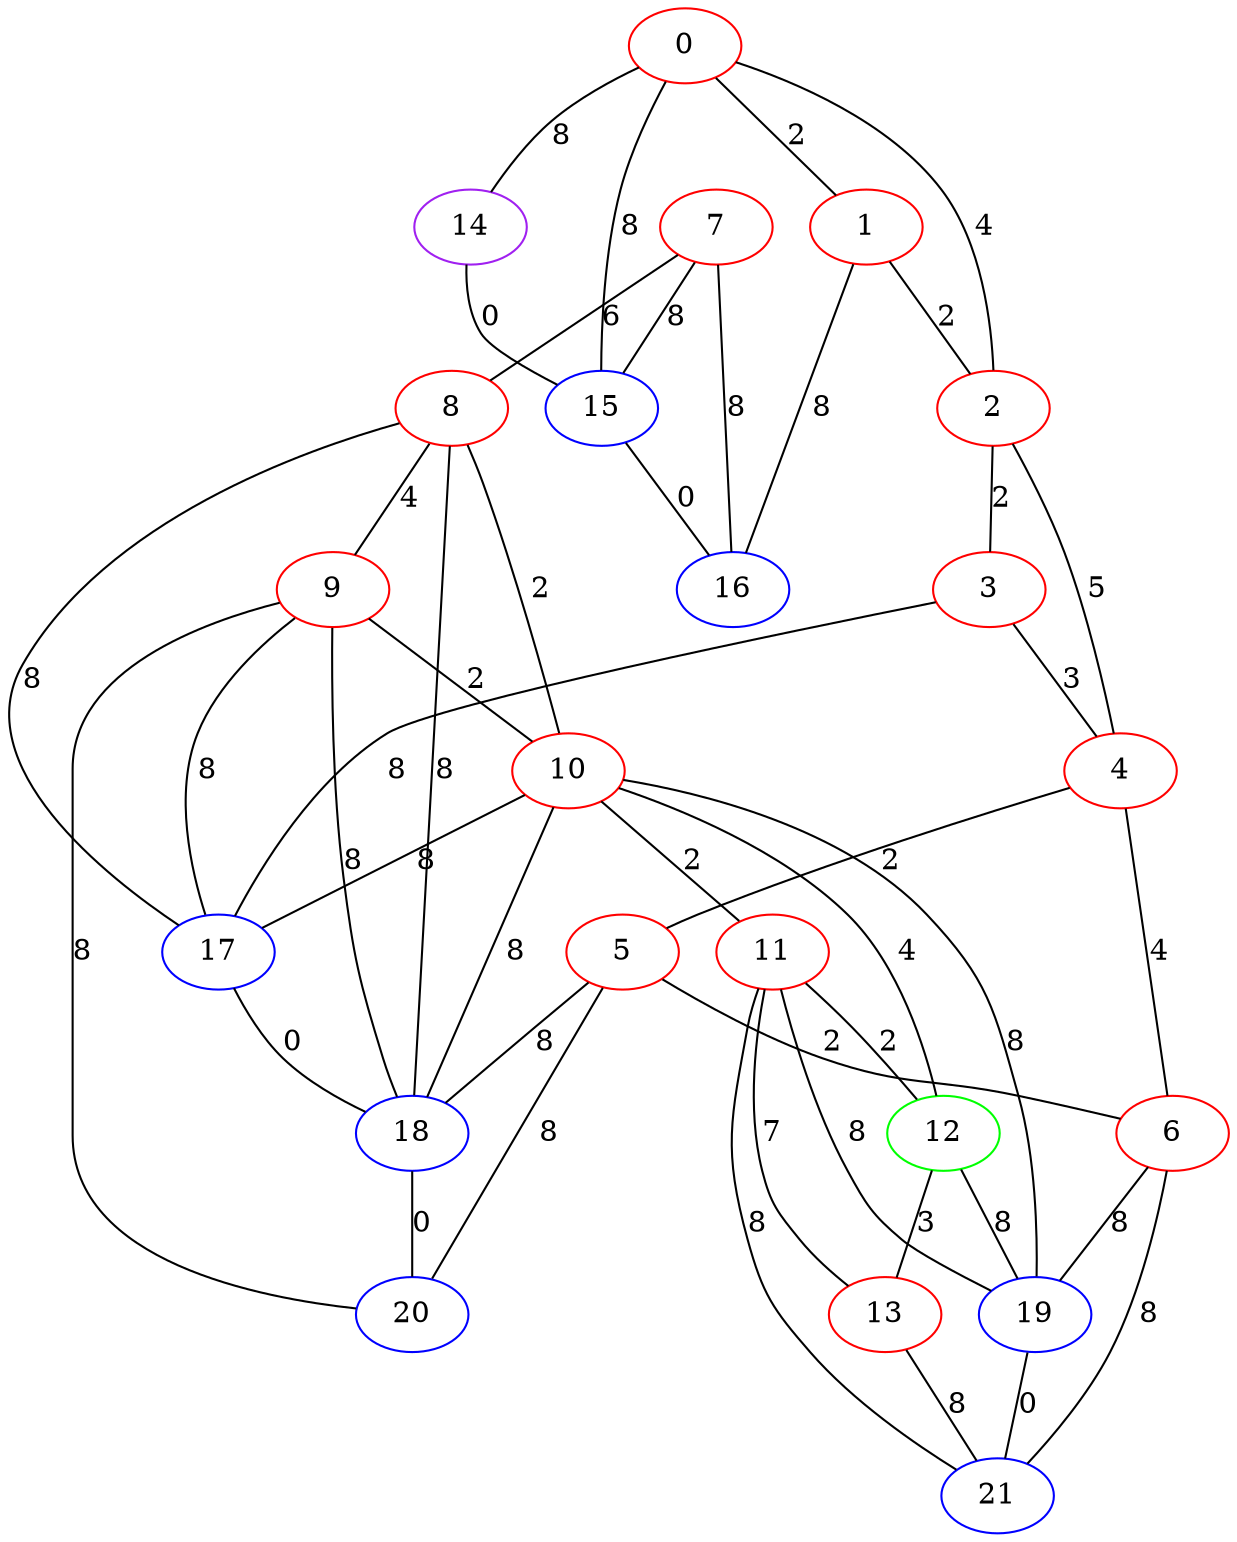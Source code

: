 graph "" {
0 [color=red, weight=1];
1 [color=red, weight=1];
2 [color=red, weight=1];
3 [color=red, weight=1];
4 [color=red, weight=1];
5 [color=red, weight=1];
6 [color=red, weight=1];
7 [color=red, weight=1];
8 [color=red, weight=1];
9 [color=red, weight=1];
10 [color=red, weight=1];
11 [color=red, weight=1];
12 [color=green, weight=2];
13 [color=red, weight=1];
14 [color=purple, weight=4];
15 [color=blue, weight=3];
16 [color=blue, weight=3];
17 [color=blue, weight=3];
18 [color=blue, weight=3];
19 [color=blue, weight=3];
20 [color=blue, weight=3];
21 [color=blue, weight=3];
0 -- 1  [key=0, label=2];
0 -- 2  [key=0, label=4];
0 -- 14  [key=0, label=8];
0 -- 15  [key=0, label=8];
1 -- 16  [key=0, label=8];
1 -- 2  [key=0, label=2];
2 -- 3  [key=0, label=2];
2 -- 4  [key=0, label=5];
3 -- 17  [key=0, label=8];
3 -- 4  [key=0, label=3];
4 -- 5  [key=0, label=2];
4 -- 6  [key=0, label=4];
5 -- 20  [key=0, label=8];
5 -- 18  [key=0, label=8];
5 -- 6  [key=0, label=2];
6 -- 19  [key=0, label=8];
6 -- 21  [key=0, label=8];
7 -- 8  [key=0, label=6];
7 -- 16  [key=0, label=8];
7 -- 15  [key=0, label=8];
8 -- 9  [key=0, label=4];
8 -- 10  [key=0, label=2];
8 -- 17  [key=0, label=8];
8 -- 18  [key=0, label=8];
9 -- 17  [key=0, label=8];
9 -- 10  [key=0, label=2];
9 -- 20  [key=0, label=8];
9 -- 18  [key=0, label=8];
10 -- 11  [key=0, label=2];
10 -- 12  [key=0, label=4];
10 -- 17  [key=0, label=8];
10 -- 18  [key=0, label=8];
10 -- 19  [key=0, label=8];
11 -- 19  [key=0, label=8];
11 -- 12  [key=0, label=2];
11 -- 13  [key=0, label=7];
11 -- 21  [key=0, label=8];
12 -- 19  [key=0, label=8];
12 -- 13  [key=0, label=3];
13 -- 21  [key=0, label=8];
14 -- 15  [key=0, label=0];
15 -- 16  [key=0, label=0];
17 -- 18  [key=0, label=0];
18 -- 20  [key=0, label=0];
19 -- 21  [key=0, label=0];
}
